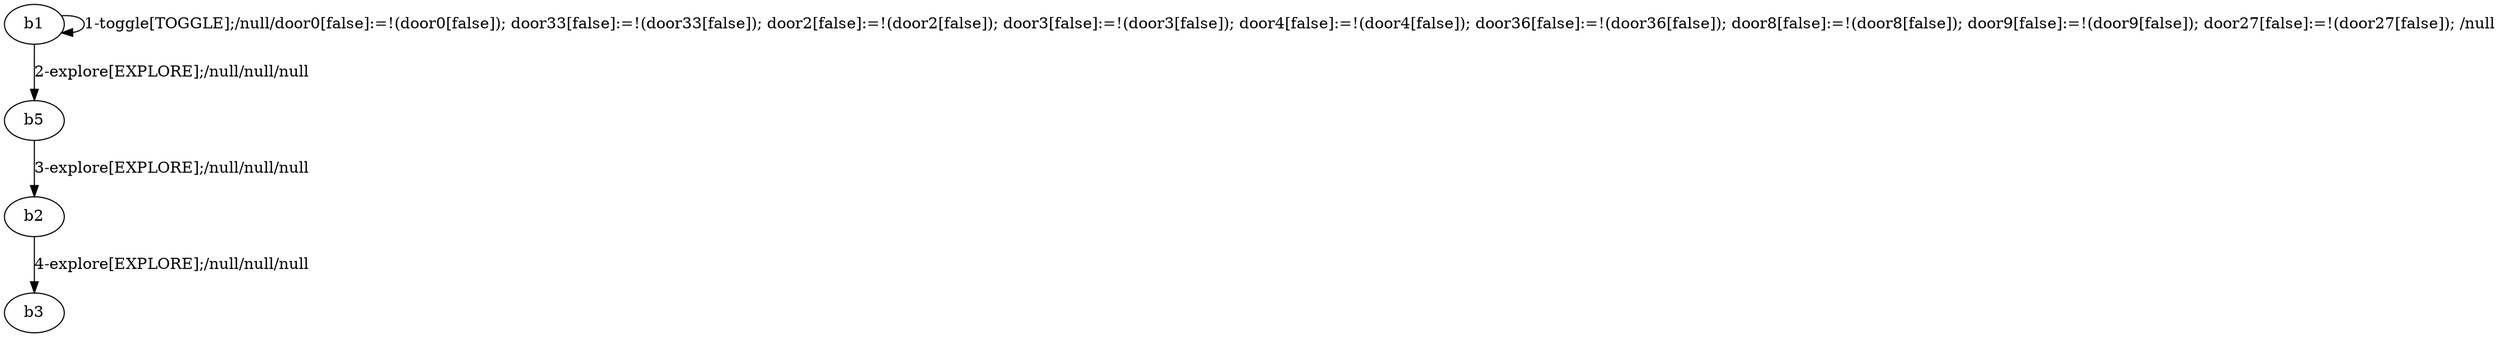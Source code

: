 # Total number of goals covered by this test: 2
# b2 --> b3
# b5 --> b2

digraph g {
"b1" -> "b1" [label = "1-toggle[TOGGLE];/null/door0[false]:=!(door0[false]); door33[false]:=!(door33[false]); door2[false]:=!(door2[false]); door3[false]:=!(door3[false]); door4[false]:=!(door4[false]); door36[false]:=!(door36[false]); door8[false]:=!(door8[false]); door9[false]:=!(door9[false]); door27[false]:=!(door27[false]); /null"];
"b1" -> "b5" [label = "2-explore[EXPLORE];/null/null/null"];
"b5" -> "b2" [label = "3-explore[EXPLORE];/null/null/null"];
"b2" -> "b3" [label = "4-explore[EXPLORE];/null/null/null"];
}